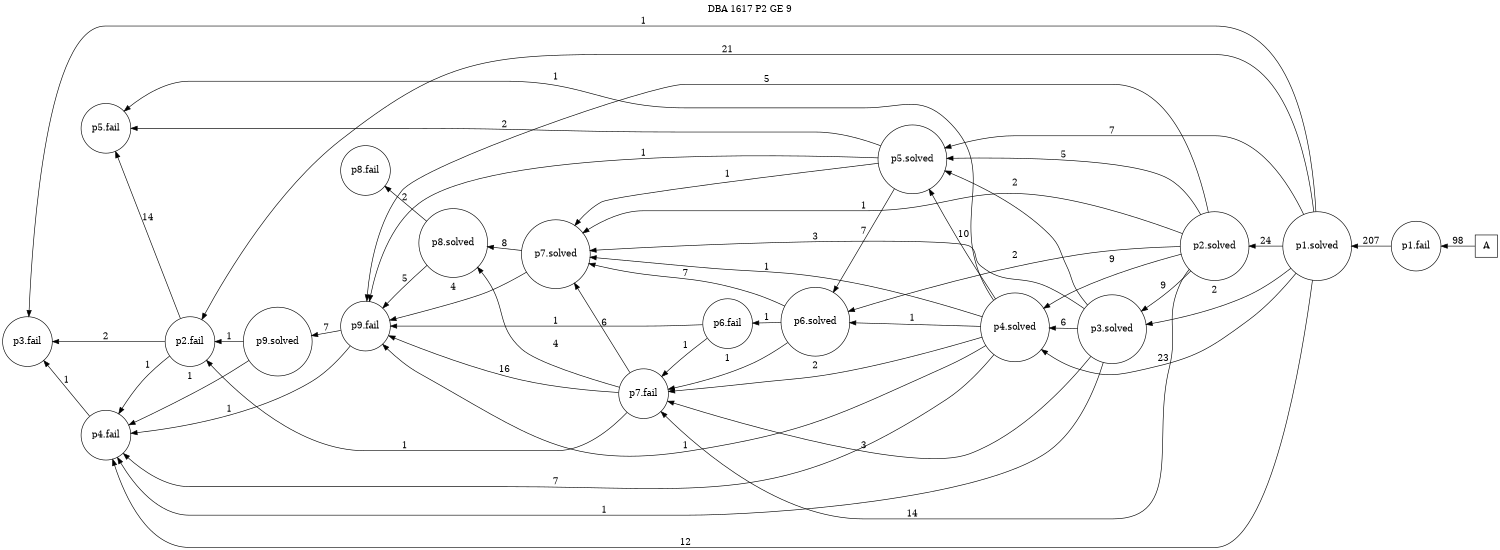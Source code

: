 digraph DBA_1617_P2_GE_9 {
labelloc="tl"
label= " DBA 1617 P2 GE 9 "
rankdir="RL";
graph [ size=" 10 , 10 !"]

"A" [shape="square" label="A"]
"p1.fail" [shape="circle" label="p1.fail"]
"p1.solved" [shape="circle" label="p1.solved"]
"p2.fail" [shape="circle" label="p2.fail"]
"p3.fail" [shape="circle" label="p3.fail"]
"p4.fail" [shape="circle" label="p4.fail"]
"p5.fail" [shape="circle" label="p5.fail"]
"p2.solved" [shape="circle" label="p2.solved"]
"p3.solved" [shape="circle" label="p3.solved"]
"p4.solved" [shape="circle" label="p4.solved"]
"p5.solved" [shape="circle" label="p5.solved"]
"p6.solved" [shape="circle" label="p6.solved"]
"p7.fail" [shape="circle" label="p7.fail"]
"p8.solved" [shape="circle" label="p8.solved"]
"p9.fail" [shape="circle" label="p9.fail"]
"p9.solved" [shape="circle" label="p9.solved"]
"p6.fail" [shape="circle" label="p6.fail"]
"p7.solved" [shape="circle" label="p7.solved"]
"p8.fail" [shape="circle" label="p8.fail"]
"A" -> "p1.fail" [ label=98]
"p1.fail" -> "p1.solved" [ label=207]
"p1.solved" -> "p2.fail" [ label=21]
"p1.solved" -> "p3.fail" [ label=1]
"p1.solved" -> "p4.fail" [ label=12]
"p1.solved" -> "p2.solved" [ label=24]
"p1.solved" -> "p3.solved" [ label=2]
"p1.solved" -> "p4.solved" [ label=23]
"p1.solved" -> "p5.solved" [ label=7]
"p2.fail" -> "p3.fail" [ label=2]
"p2.fail" -> "p4.fail" [ label=1]
"p2.fail" -> "p5.fail" [ label=14]
"p4.fail" -> "p3.fail" [ label=1]
"p2.solved" -> "p3.solved" [ label=9]
"p2.solved" -> "p4.solved" [ label=9]
"p2.solved" -> "p5.solved" [ label=5]
"p2.solved" -> "p6.solved" [ label=2]
"p2.solved" -> "p7.fail" [ label=14]
"p2.solved" -> "p9.fail" [ label=5]
"p2.solved" -> "p7.solved" [ label=1]
"p3.solved" -> "p4.fail" [ label=1]
"p3.solved" -> "p4.solved" [ label=6]
"p3.solved" -> "p5.solved" [ label=2]
"p3.solved" -> "p7.fail" [ label=3]
"p3.solved" -> "p7.solved" [ label=3]
"p4.solved" -> "p4.fail" [ label=7]
"p4.solved" -> "p5.fail" [ label=1]
"p4.solved" -> "p5.solved" [ label=10]
"p4.solved" -> "p6.solved" [ label=1]
"p4.solved" -> "p7.fail" [ label=2]
"p4.solved" -> "p9.fail" [ label=1]
"p4.solved" -> "p7.solved" [ label=1]
"p5.solved" -> "p5.fail" [ label=2]
"p5.solved" -> "p6.solved" [ label=7]
"p5.solved" -> "p9.fail" [ label=1]
"p5.solved" -> "p7.solved" [ label=1]
"p6.solved" -> "p7.fail" [ label=1]
"p6.solved" -> "p6.fail" [ label=1]
"p6.solved" -> "p7.solved" [ label=7]
"p7.fail" -> "p2.fail" [ label=1]
"p7.fail" -> "p8.solved" [ label=4]
"p7.fail" -> "p9.fail" [ label=16]
"p7.fail" -> "p7.solved" [ label=6]
"p8.solved" -> "p9.fail" [ label=5]
"p8.solved" -> "p8.fail" [ label=2]
"p9.fail" -> "p4.fail" [ label=1]
"p9.fail" -> "p9.solved" [ label=7]
"p9.solved" -> "p2.fail" [ label=1]
"p9.solved" -> "p4.fail" [ label=1]
"p6.fail" -> "p7.fail" [ label=1]
"p6.fail" -> "p9.fail" [ label=1]
"p7.solved" -> "p8.solved" [ label=8]
"p7.solved" -> "p9.fail" [ label=4]
}
